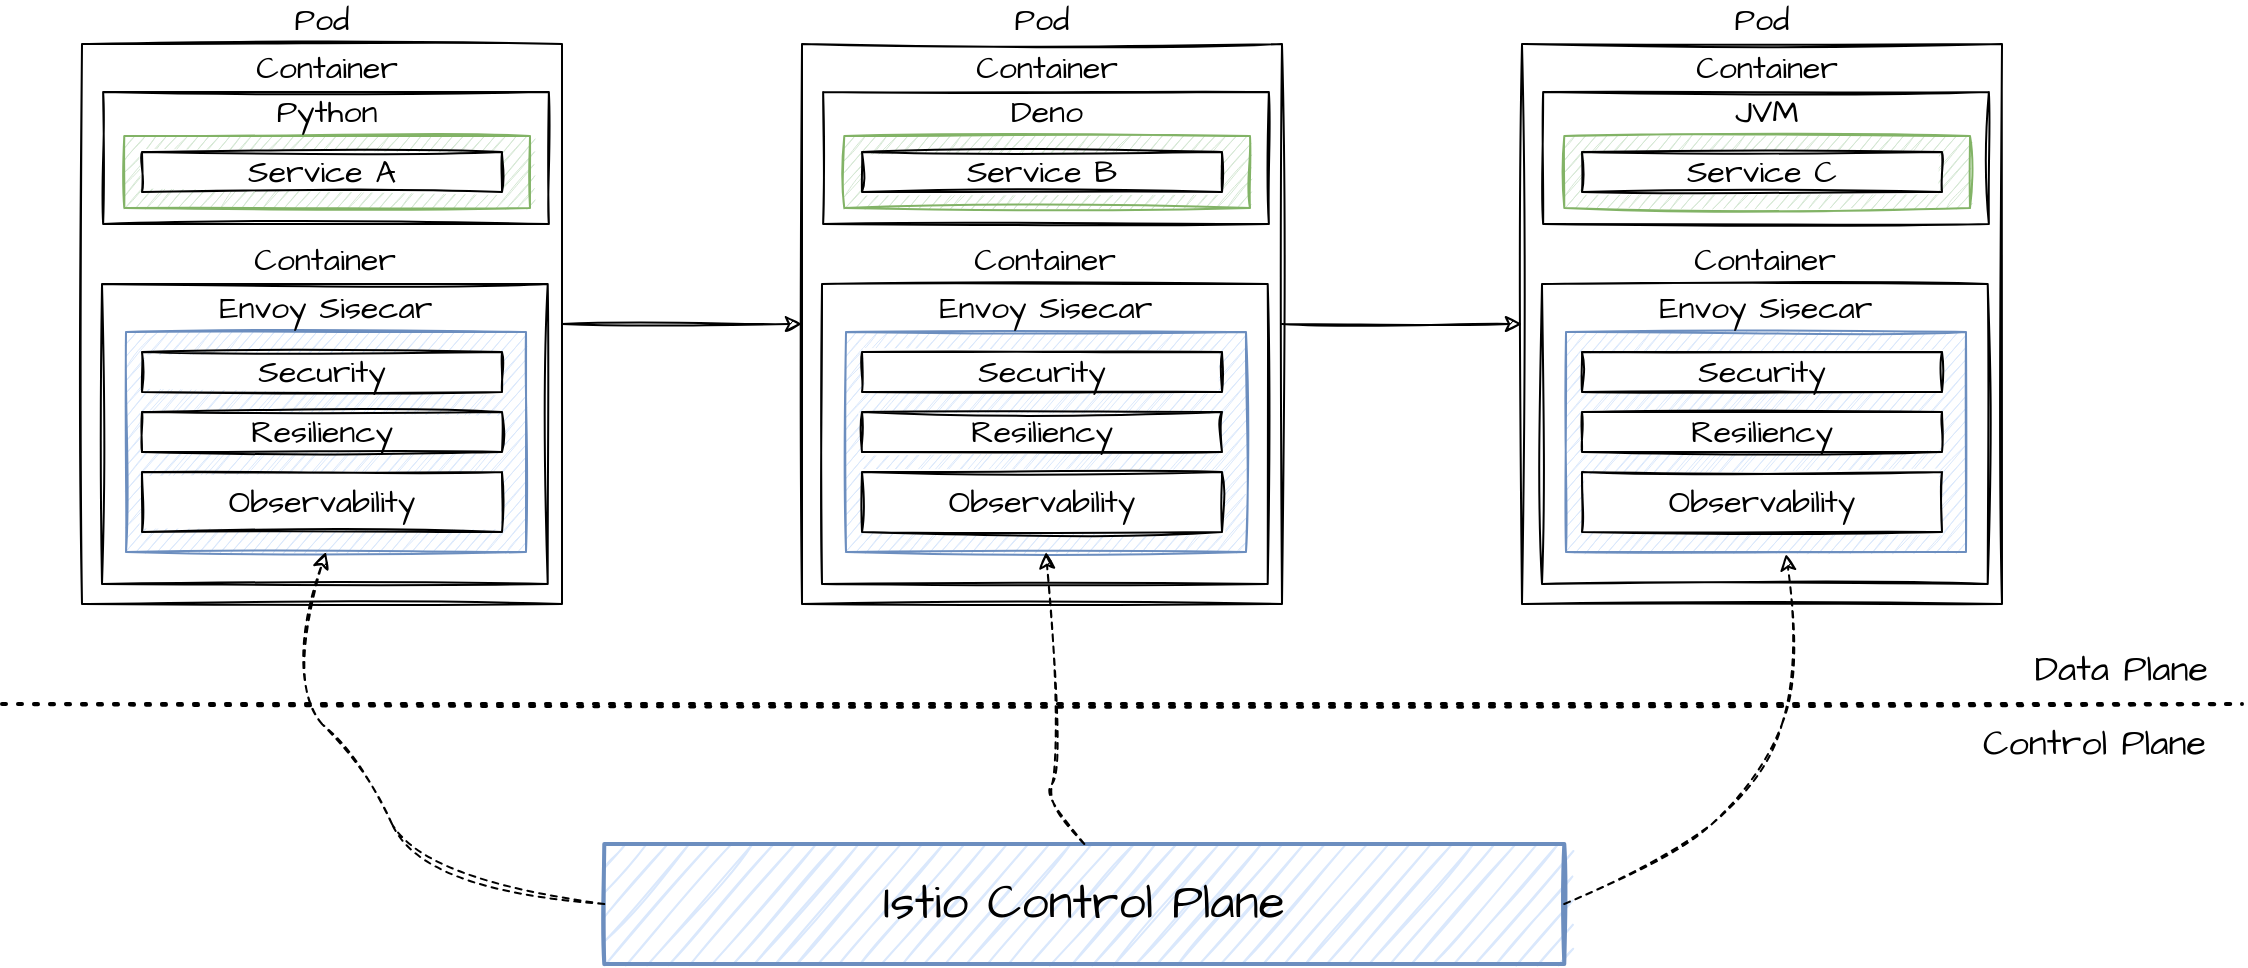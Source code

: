<mxfile version="20.3.0" type="device"><diagram id="NiD1mpRM_pbIyILCKLOv" name="Seite-1"><mxGraphModel dx="1298" dy="892" grid="1" gridSize="10" guides="1" tooltips="1" connect="1" arrows="1" fold="1" page="1" pageScale="1" pageWidth="1169" pageHeight="827" math="0" shadow="0"><root><mxCell id="0"/><mxCell id="1" parent="0"/><mxCell id="GYn2KFGsFt7mOf1_Sf_W-1" value="&lt;font style=&quot;font-size: 16px;&quot; data-font-src=&quot;https://fonts.googleapis.com/css?family=Architects+Daughter&quot; face=&quot;Architects Daughter&quot;&gt;Pod&lt;/font&gt;" style="rounded=0;whiteSpace=wrap;html=1;sketch=1;strokeColor=default;fontFamily=Helvetica;fontSize=12;fontColor=default;fillColor=default;labelPosition=center;verticalLabelPosition=top;align=center;verticalAlign=bottom;" vertex="1" parent="1"><mxGeometry x="80" y="80" width="240" height="280" as="geometry"/></mxCell><mxCell id="GYn2KFGsFt7mOf1_Sf_W-2" value="&lt;font style=&quot;font-size: 16px;&quot; data-font-src=&quot;https://fonts.googleapis.com/css?family=Architects+Daughter&quot; face=&quot;Architects Daughter&quot;&gt;Container&lt;/font&gt;" style="rounded=0;whiteSpace=wrap;html=1;sketch=1;strokeColor=default;fontFamily=Helvetica;fontSize=12;fontColor=default;fillColor=default;labelPosition=center;verticalLabelPosition=top;align=center;verticalAlign=bottom;" vertex="1" parent="1"><mxGeometry x="90" y="200" width="222.86" height="150" as="geometry"/></mxCell><mxCell id="GYn2KFGsFt7mOf1_Sf_W-3" value="&lt;font style=&quot;font-size: 16px;&quot; data-font-src=&quot;https://fonts.googleapis.com/css?family=Architects+Daughter&quot; face=&quot;Architects Daughter&quot;&gt;Envoy Sisecar&lt;/font&gt;" style="rounded=0;whiteSpace=wrap;html=1;sketch=1;strokeColor=#6c8ebf;fontFamily=Helvetica;fontSize=12;fillColor=#dae8fc;labelPosition=center;verticalLabelPosition=top;align=center;verticalAlign=bottom;" vertex="1" parent="1"><mxGeometry x="102" y="224" width="200" height="110" as="geometry"/></mxCell><mxCell id="GYn2KFGsFt7mOf1_Sf_W-4" value="Security" style="rounded=0;whiteSpace=wrap;html=1;sketch=1;strokeColor=default;fontFamily=Architects Daughter;fontSource=https%3A%2F%2Ffonts.googleapis.com%2Fcss%3Ffamily%3DArchitects%2BDaughter;fontSize=16;fontColor=default;fillColor=default;" vertex="1" parent="1"><mxGeometry x="110" y="234" width="180" height="20" as="geometry"/></mxCell><mxCell id="GYn2KFGsFt7mOf1_Sf_W-5" value="Resiliency" style="rounded=0;whiteSpace=wrap;html=1;sketch=1;strokeColor=default;fontFamily=Architects Daughter;fontSource=https%3A%2F%2Ffonts.googleapis.com%2Fcss%3Ffamily%3DArchitects%2BDaughter;fontSize=16;fontColor=default;fillColor=default;" vertex="1" parent="1"><mxGeometry x="110" y="264" width="180" height="20" as="geometry"/></mxCell><mxCell id="GYn2KFGsFt7mOf1_Sf_W-6" value="Observability" style="rounded=0;whiteSpace=wrap;html=1;sketch=1;strokeColor=default;fontFamily=Architects Daughter;fontSource=https%3A%2F%2Ffonts.googleapis.com%2Fcss%3Ffamily%3DArchitects%2BDaughter;fontSize=16;fontColor=default;fillColor=default;" vertex="1" parent="1"><mxGeometry x="110" y="294" width="180" height="30" as="geometry"/></mxCell><mxCell id="GYn2KFGsFt7mOf1_Sf_W-19" value="" style="endArrow=classic;html=1;rounded=0;labelBackgroundColor=default;sketch=1;strokeColor=default;fontFamily=Architects Daughter;fontSource=https%3A%2F%2Ffonts.googleapis.com%2Fcss%3Ffamily%3DArchitects%2BDaughter;fontSize=16;fontColor=default;shape=connector;exitX=1;exitY=0.5;exitDx=0;exitDy=0;entryX=0;entryY=0.5;entryDx=0;entryDy=0;" edge="1" parent="1" source="GYn2KFGsFt7mOf1_Sf_W-1" target="GYn2KFGsFt7mOf1_Sf_W-28"><mxGeometry width="50" height="50" relative="1" as="geometry"><mxPoint x="560" y="30" as="sourcePoint"/><mxPoint x="440" y="220" as="targetPoint"/></mxGeometry></mxCell><mxCell id="GYn2KFGsFt7mOf1_Sf_W-24" value="&lt;font style=&quot;font-size: 16px;&quot; data-font-src=&quot;https://fonts.googleapis.com/css?family=Architects+Daughter&quot; face=&quot;Architects Daughter&quot;&gt;Container&lt;/font&gt;" style="rounded=0;whiteSpace=wrap;html=1;sketch=1;strokeColor=default;fontFamily=Helvetica;fontSize=12;fontColor=default;fillColor=default;labelPosition=center;verticalLabelPosition=top;align=center;verticalAlign=bottom;" vertex="1" parent="1"><mxGeometry x="90.57" y="104" width="222.86" height="66" as="geometry"/></mxCell><mxCell id="GYn2KFGsFt7mOf1_Sf_W-26" value="&lt;font style=&quot;font-size: 16px;&quot; data-font-src=&quot;https://fonts.googleapis.com/css?family=Architects+Daughter&quot; face=&quot;Architects Daughter&quot;&gt;Python&lt;/font&gt;" style="rounded=0;whiteSpace=wrap;html=1;sketch=1;strokeColor=#82b366;fontFamily=Helvetica;fontSize=12;fillColor=#d5e8d4;labelPosition=center;verticalLabelPosition=top;align=center;verticalAlign=bottom;" vertex="1" parent="1"><mxGeometry x="101.14" y="126" width="202.86" height="36" as="geometry"/></mxCell><mxCell id="GYn2KFGsFt7mOf1_Sf_W-27" value="Service A" style="rounded=0;whiteSpace=wrap;html=1;sketch=1;strokeColor=default;fontFamily=Architects Daughter;fontSource=https%3A%2F%2Ffonts.googleapis.com%2Fcss%3Ffamily%3DArchitects%2BDaughter;fontSize=16;fontColor=default;fillColor=default;" vertex="1" parent="1"><mxGeometry x="110" y="134" width="180" height="20" as="geometry"/></mxCell><mxCell id="GYn2KFGsFt7mOf1_Sf_W-28" value="&lt;font style=&quot;font-size: 16px;&quot; data-font-src=&quot;https://fonts.googleapis.com/css?family=Architects+Daughter&quot; face=&quot;Architects Daughter&quot;&gt;Pod&lt;/font&gt;" style="rounded=0;whiteSpace=wrap;html=1;sketch=1;strokeColor=default;fontFamily=Helvetica;fontSize=12;fontColor=default;fillColor=default;labelPosition=center;verticalLabelPosition=top;align=center;verticalAlign=bottom;" vertex="1" parent="1"><mxGeometry x="440" y="80" width="240" height="280" as="geometry"/></mxCell><mxCell id="GYn2KFGsFt7mOf1_Sf_W-29" value="&lt;font style=&quot;font-size: 16px;&quot; data-font-src=&quot;https://fonts.googleapis.com/css?family=Architects+Daughter&quot; face=&quot;Architects Daughter&quot;&gt;Container&lt;/font&gt;" style="rounded=0;whiteSpace=wrap;html=1;sketch=1;strokeColor=default;fontFamily=Helvetica;fontSize=12;fontColor=default;fillColor=default;labelPosition=center;verticalLabelPosition=top;align=center;verticalAlign=bottom;" vertex="1" parent="1"><mxGeometry x="450" y="200" width="222.86" height="150" as="geometry"/></mxCell><mxCell id="GYn2KFGsFt7mOf1_Sf_W-30" value="&lt;font style=&quot;font-size: 16px;&quot; data-font-src=&quot;https://fonts.googleapis.com/css?family=Architects+Daughter&quot; face=&quot;Architects Daughter&quot;&gt;Envoy Sisecar&lt;/font&gt;" style="rounded=0;whiteSpace=wrap;html=1;sketch=1;strokeColor=#6c8ebf;fontFamily=Helvetica;fontSize=12;fillColor=#dae8fc;labelPosition=center;verticalLabelPosition=top;align=center;verticalAlign=bottom;" vertex="1" parent="1"><mxGeometry x="462" y="224" width="200" height="110" as="geometry"/></mxCell><mxCell id="GYn2KFGsFt7mOf1_Sf_W-31" value="Security" style="rounded=0;whiteSpace=wrap;html=1;sketch=1;strokeColor=default;fontFamily=Architects Daughter;fontSource=https%3A%2F%2Ffonts.googleapis.com%2Fcss%3Ffamily%3DArchitects%2BDaughter;fontSize=16;fontColor=default;fillColor=default;" vertex="1" parent="1"><mxGeometry x="470" y="234" width="180" height="20" as="geometry"/></mxCell><mxCell id="GYn2KFGsFt7mOf1_Sf_W-32" value="Resiliency" style="rounded=0;whiteSpace=wrap;html=1;sketch=1;strokeColor=default;fontFamily=Architects Daughter;fontSource=https%3A%2F%2Ffonts.googleapis.com%2Fcss%3Ffamily%3DArchitects%2BDaughter;fontSize=16;fontColor=default;fillColor=default;" vertex="1" parent="1"><mxGeometry x="470" y="264" width="180" height="20" as="geometry"/></mxCell><mxCell id="GYn2KFGsFt7mOf1_Sf_W-33" value="Observability" style="rounded=0;whiteSpace=wrap;html=1;sketch=1;strokeColor=default;fontFamily=Architects Daughter;fontSource=https%3A%2F%2Ffonts.googleapis.com%2Fcss%3Ffamily%3DArchitects%2BDaughter;fontSize=16;fontColor=default;fillColor=default;" vertex="1" parent="1"><mxGeometry x="470" y="294" width="180" height="30" as="geometry"/></mxCell><mxCell id="GYn2KFGsFt7mOf1_Sf_W-34" value="&lt;font style=&quot;font-size: 16px;&quot; data-font-src=&quot;https://fonts.googleapis.com/css?family=Architects+Daughter&quot; face=&quot;Architects Daughter&quot;&gt;Container&lt;/font&gt;" style="rounded=0;whiteSpace=wrap;html=1;sketch=1;strokeColor=default;fontFamily=Helvetica;fontSize=12;fontColor=default;fillColor=default;labelPosition=center;verticalLabelPosition=top;align=center;verticalAlign=bottom;" vertex="1" parent="1"><mxGeometry x="450.57" y="104" width="222.86" height="66" as="geometry"/></mxCell><mxCell id="GYn2KFGsFt7mOf1_Sf_W-35" value="&lt;font style=&quot;font-size: 16px;&quot; data-font-src=&quot;https://fonts.googleapis.com/css?family=Architects+Daughter&quot; face=&quot;Architects Daughter&quot;&gt;Deno&lt;/font&gt;" style="rounded=0;whiteSpace=wrap;html=1;sketch=1;strokeColor=#82b366;fontFamily=Helvetica;fontSize=12;fillColor=#d5e8d4;labelPosition=center;verticalLabelPosition=top;align=center;verticalAlign=bottom;" vertex="1" parent="1"><mxGeometry x="461.14" y="126" width="202.86" height="36" as="geometry"/></mxCell><mxCell id="GYn2KFGsFt7mOf1_Sf_W-36" value="Service B" style="rounded=0;whiteSpace=wrap;html=1;sketch=1;strokeColor=default;fontFamily=Architects Daughter;fontSource=https%3A%2F%2Ffonts.googleapis.com%2Fcss%3Ffamily%3DArchitects%2BDaughter;fontSize=16;fontColor=default;fillColor=default;" vertex="1" parent="1"><mxGeometry x="470" y="134" width="180" height="20" as="geometry"/></mxCell><mxCell id="GYn2KFGsFt7mOf1_Sf_W-37" value="&lt;font style=&quot;font-size: 16px;&quot; data-font-src=&quot;https://fonts.googleapis.com/css?family=Architects+Daughter&quot; face=&quot;Architects Daughter&quot;&gt;Pod&lt;/font&gt;" style="rounded=0;whiteSpace=wrap;html=1;sketch=1;strokeColor=default;fontFamily=Helvetica;fontSize=12;fontColor=default;fillColor=default;labelPosition=center;verticalLabelPosition=top;align=center;verticalAlign=bottom;" vertex="1" parent="1"><mxGeometry x="800" y="80" width="240" height="280" as="geometry"/></mxCell><mxCell id="GYn2KFGsFt7mOf1_Sf_W-38" value="&lt;font style=&quot;font-size: 16px;&quot; data-font-src=&quot;https://fonts.googleapis.com/css?family=Architects+Daughter&quot; face=&quot;Architects Daughter&quot;&gt;Container&lt;/font&gt;" style="rounded=0;whiteSpace=wrap;html=1;sketch=1;strokeColor=default;fontFamily=Helvetica;fontSize=12;fontColor=default;fillColor=default;labelPosition=center;verticalLabelPosition=top;align=center;verticalAlign=bottom;" vertex="1" parent="1"><mxGeometry x="810" y="200" width="222.86" height="150" as="geometry"/></mxCell><mxCell id="GYn2KFGsFt7mOf1_Sf_W-39" value="&lt;font style=&quot;font-size: 16px;&quot; data-font-src=&quot;https://fonts.googleapis.com/css?family=Architects+Daughter&quot; face=&quot;Architects Daughter&quot;&gt;Envoy Sisecar&lt;/font&gt;" style="rounded=0;whiteSpace=wrap;html=1;sketch=1;strokeColor=#6c8ebf;fontFamily=Helvetica;fontSize=12;fillColor=#dae8fc;labelPosition=center;verticalLabelPosition=top;align=center;verticalAlign=bottom;" vertex="1" parent="1"><mxGeometry x="822" y="224" width="200" height="110" as="geometry"/></mxCell><mxCell id="GYn2KFGsFt7mOf1_Sf_W-40" value="Security" style="rounded=0;whiteSpace=wrap;html=1;sketch=1;strokeColor=default;fontFamily=Architects Daughter;fontSource=https%3A%2F%2Ffonts.googleapis.com%2Fcss%3Ffamily%3DArchitects%2BDaughter;fontSize=16;fontColor=default;fillColor=default;" vertex="1" parent="1"><mxGeometry x="830" y="234" width="180" height="20" as="geometry"/></mxCell><mxCell id="GYn2KFGsFt7mOf1_Sf_W-41" value="Resiliency" style="rounded=0;whiteSpace=wrap;html=1;sketch=1;strokeColor=default;fontFamily=Architects Daughter;fontSource=https%3A%2F%2Ffonts.googleapis.com%2Fcss%3Ffamily%3DArchitects%2BDaughter;fontSize=16;fontColor=default;fillColor=default;" vertex="1" parent="1"><mxGeometry x="830" y="264" width="180" height="20" as="geometry"/></mxCell><mxCell id="GYn2KFGsFt7mOf1_Sf_W-42" value="Observability" style="rounded=0;whiteSpace=wrap;html=1;sketch=1;strokeColor=default;fontFamily=Architects Daughter;fontSource=https%3A%2F%2Ffonts.googleapis.com%2Fcss%3Ffamily%3DArchitects%2BDaughter;fontSize=16;fontColor=default;fillColor=default;" vertex="1" parent="1"><mxGeometry x="830" y="294" width="180" height="30" as="geometry"/></mxCell><mxCell id="GYn2KFGsFt7mOf1_Sf_W-43" value="&lt;font style=&quot;font-size: 16px;&quot; data-font-src=&quot;https://fonts.googleapis.com/css?family=Architects+Daughter&quot; face=&quot;Architects Daughter&quot;&gt;Container&lt;/font&gt;" style="rounded=0;whiteSpace=wrap;html=1;sketch=1;strokeColor=default;fontFamily=Helvetica;fontSize=12;fontColor=default;fillColor=default;labelPosition=center;verticalLabelPosition=top;align=center;verticalAlign=bottom;" vertex="1" parent="1"><mxGeometry x="810.57" y="104" width="222.86" height="66" as="geometry"/></mxCell><mxCell id="GYn2KFGsFt7mOf1_Sf_W-44" value="&lt;font style=&quot;font-size: 16px;&quot; data-font-src=&quot;https://fonts.googleapis.com/css?family=Architects+Daughter&quot; face=&quot;Architects Daughter&quot;&gt;JVM&lt;/font&gt;" style="rounded=0;whiteSpace=wrap;html=1;sketch=1;strokeColor=#82b366;fontFamily=Helvetica;fontSize=12;fillColor=#d5e8d4;labelPosition=center;verticalLabelPosition=top;align=center;verticalAlign=bottom;" vertex="1" parent="1"><mxGeometry x="821.14" y="126" width="202.86" height="36" as="geometry"/></mxCell><mxCell id="GYn2KFGsFt7mOf1_Sf_W-45" value="Service C" style="rounded=0;whiteSpace=wrap;html=1;sketch=1;strokeColor=default;fontFamily=Architects Daughter;fontSource=https%3A%2F%2Ffonts.googleapis.com%2Fcss%3Ffamily%3DArchitects%2BDaughter;fontSize=16;fontColor=default;fillColor=default;" vertex="1" parent="1"><mxGeometry x="830" y="134" width="180" height="20" as="geometry"/></mxCell><mxCell id="GYn2KFGsFt7mOf1_Sf_W-46" value="" style="endArrow=classic;html=1;rounded=0;labelBackgroundColor=default;sketch=1;strokeColor=default;fontFamily=Architects Daughter;fontSource=https%3A%2F%2Ffonts.googleapis.com%2Fcss%3Ffamily%3DArchitects%2BDaughter;fontSize=16;fontColor=default;shape=connector;exitX=1;exitY=0.5;exitDx=0;exitDy=0;entryX=0;entryY=0.5;entryDx=0;entryDy=0;" edge="1" parent="1" source="GYn2KFGsFt7mOf1_Sf_W-28" target="GYn2KFGsFt7mOf1_Sf_W-37"><mxGeometry width="50" height="50" relative="1" as="geometry"><mxPoint x="330" y="230" as="sourcePoint"/><mxPoint x="450" y="230" as="targetPoint"/></mxGeometry></mxCell><mxCell id="GYn2KFGsFt7mOf1_Sf_W-47" value="Istio Control Plane" style="rounded=0;whiteSpace=wrap;html=1;fillColor=#dae8fc;fontFamily=Architects Daughter;fontSource=https%3A%2F%2Ffonts.googleapis.com%2Fcss%3Ffamily%3DArchitects%2BDaughter;fontSize=24;strokeColor=#6c8ebf;sketch=1;strokeWidth=2;" vertex="1" parent="1"><mxGeometry x="341.14" y="480" width="480" height="60" as="geometry"/></mxCell><mxCell id="GYn2KFGsFt7mOf1_Sf_W-49" value="" style="curved=1;endArrow=classic;html=1;rounded=0;fontFamily=Architects Daughter;fontSource=https%3A%2F%2Ffonts.googleapis.com%2Fcss%3Ffamily%3DArchitects%2BDaughter;fontSize=24;exitX=0;exitY=0.5;exitDx=0;exitDy=0;entryX=0.5;entryY=1;entryDx=0;entryDy=0;sketch=1;dashed=1;" edge="1" parent="1" source="GYn2KFGsFt7mOf1_Sf_W-47" target="GYn2KFGsFt7mOf1_Sf_W-3"><mxGeometry width="50" height="50" relative="1" as="geometry"><mxPoint x="610" y="430" as="sourcePoint"/><mxPoint x="660" y="380" as="targetPoint"/><Array as="points"><mxPoint x="250" y="500"/><mxPoint x="220" y="440"/><mxPoint x="180" y="400"/></Array></mxGeometry></mxCell><mxCell id="GYn2KFGsFt7mOf1_Sf_W-50" value="" style="curved=1;endArrow=classic;html=1;rounded=0;fontFamily=Architects Daughter;fontSource=https%3A%2F%2Ffonts.googleapis.com%2Fcss%3Ffamily%3DArchitects%2BDaughter;fontSize=24;exitX=0.5;exitY=0;exitDx=0;exitDy=0;entryX=0.5;entryY=1;entryDx=0;entryDy=0;sketch=1;dashed=1;" edge="1" parent="1" source="GYn2KFGsFt7mOf1_Sf_W-47" target="GYn2KFGsFt7mOf1_Sf_W-30"><mxGeometry width="50" height="50" relative="1" as="geometry"><mxPoint x="330" y="540" as="sourcePoint"/><mxPoint x="212" y="344" as="targetPoint"/><Array as="points"><mxPoint x="560" y="460"/><mxPoint x="570" y="440"/></Array></mxGeometry></mxCell><mxCell id="GYn2KFGsFt7mOf1_Sf_W-51" value="" style="curved=1;endArrow=classic;html=1;rounded=0;fontFamily=Architects Daughter;fontSource=https%3A%2F%2Ffonts.googleapis.com%2Fcss%3Ffamily%3DArchitects%2BDaughter;fontSize=24;exitX=1;exitY=0.5;exitDx=0;exitDy=0;entryX=0.55;entryY=1.009;entryDx=0;entryDy=0;sketch=1;dashed=1;entryPerimeter=0;" edge="1" parent="1" source="GYn2KFGsFt7mOf1_Sf_W-47" target="GYn2KFGsFt7mOf1_Sf_W-39"><mxGeometry width="50" height="50" relative="1" as="geometry"><mxPoint x="340" y="550" as="sourcePoint"/><mxPoint x="222" y="354" as="targetPoint"/><Array as="points"><mxPoint x="870" y="490"/><mxPoint x="920" y="450"/><mxPoint x="940" y="390"/></Array></mxGeometry></mxCell><mxCell id="GYn2KFGsFt7mOf1_Sf_W-52" value="" style="endArrow=none;dashed=1;html=1;dashPattern=1 3;strokeWidth=2;rounded=0;sketch=1;fontFamily=Architects Daughter;fontSource=https%3A%2F%2Ffonts.googleapis.com%2Fcss%3Ffamily%3DArchitects%2BDaughter;fontSize=24;" edge="1" parent="1"><mxGeometry width="50" height="50" relative="1" as="geometry"><mxPoint x="40" y="410" as="sourcePoint"/><mxPoint x="1160" y="410" as="targetPoint"/></mxGeometry></mxCell><mxCell id="GYn2KFGsFt7mOf1_Sf_W-53" value="Data Plane" style="text;html=1;strokeColor=none;fillColor=none;align=right;verticalAlign=middle;whiteSpace=wrap;rounded=0;fontFamily=Architects Daughter;fontSource=https%3A%2F%2Ffonts.googleapis.com%2Fcss%3Ffamily%3DArchitects%2BDaughter;fontSize=18;" vertex="1" parent="1"><mxGeometry x="995" y="377" width="150" height="30" as="geometry"/></mxCell><mxCell id="GYn2KFGsFt7mOf1_Sf_W-54" value="Control Plane" style="text;html=1;strokeColor=none;fillColor=none;align=right;verticalAlign=middle;whiteSpace=wrap;rounded=0;fontFamily=Architects Daughter;fontSource=https%3A%2F%2Ffonts.googleapis.com%2Fcss%3Ffamily%3DArchitects%2BDaughter;fontSize=18;" vertex="1" parent="1"><mxGeometry x="962" y="414" width="182" height="30" as="geometry"/></mxCell></root></mxGraphModel></diagram></mxfile>